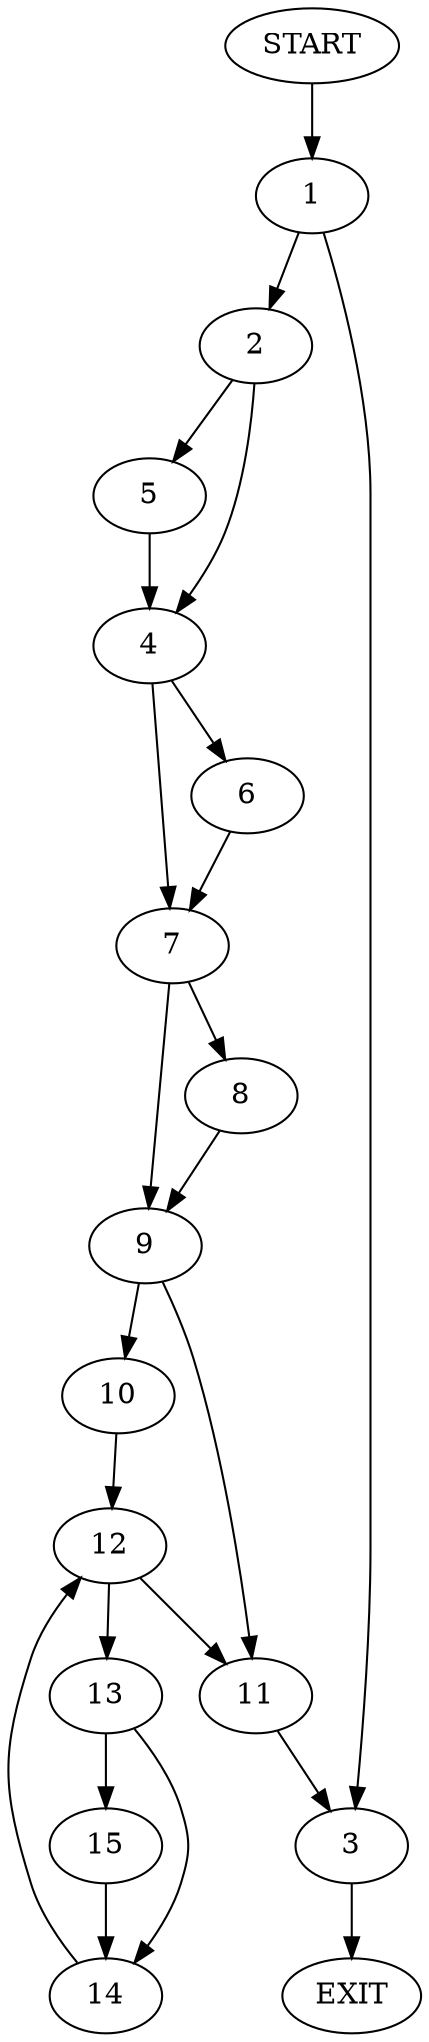 digraph {
0 [label="START"]
16 [label="EXIT"]
0 -> 1
1 -> 2
1 -> 3
3 -> 16
2 -> 4
2 -> 5
4 -> 6
4 -> 7
5 -> 4
6 -> 7
7 -> 8
7 -> 9
8 -> 9
9 -> 10
9 -> 11
10 -> 12
11 -> 3
12 -> 13
12 -> 11
13 -> 14
13 -> 15
14 -> 12
15 -> 14
}
